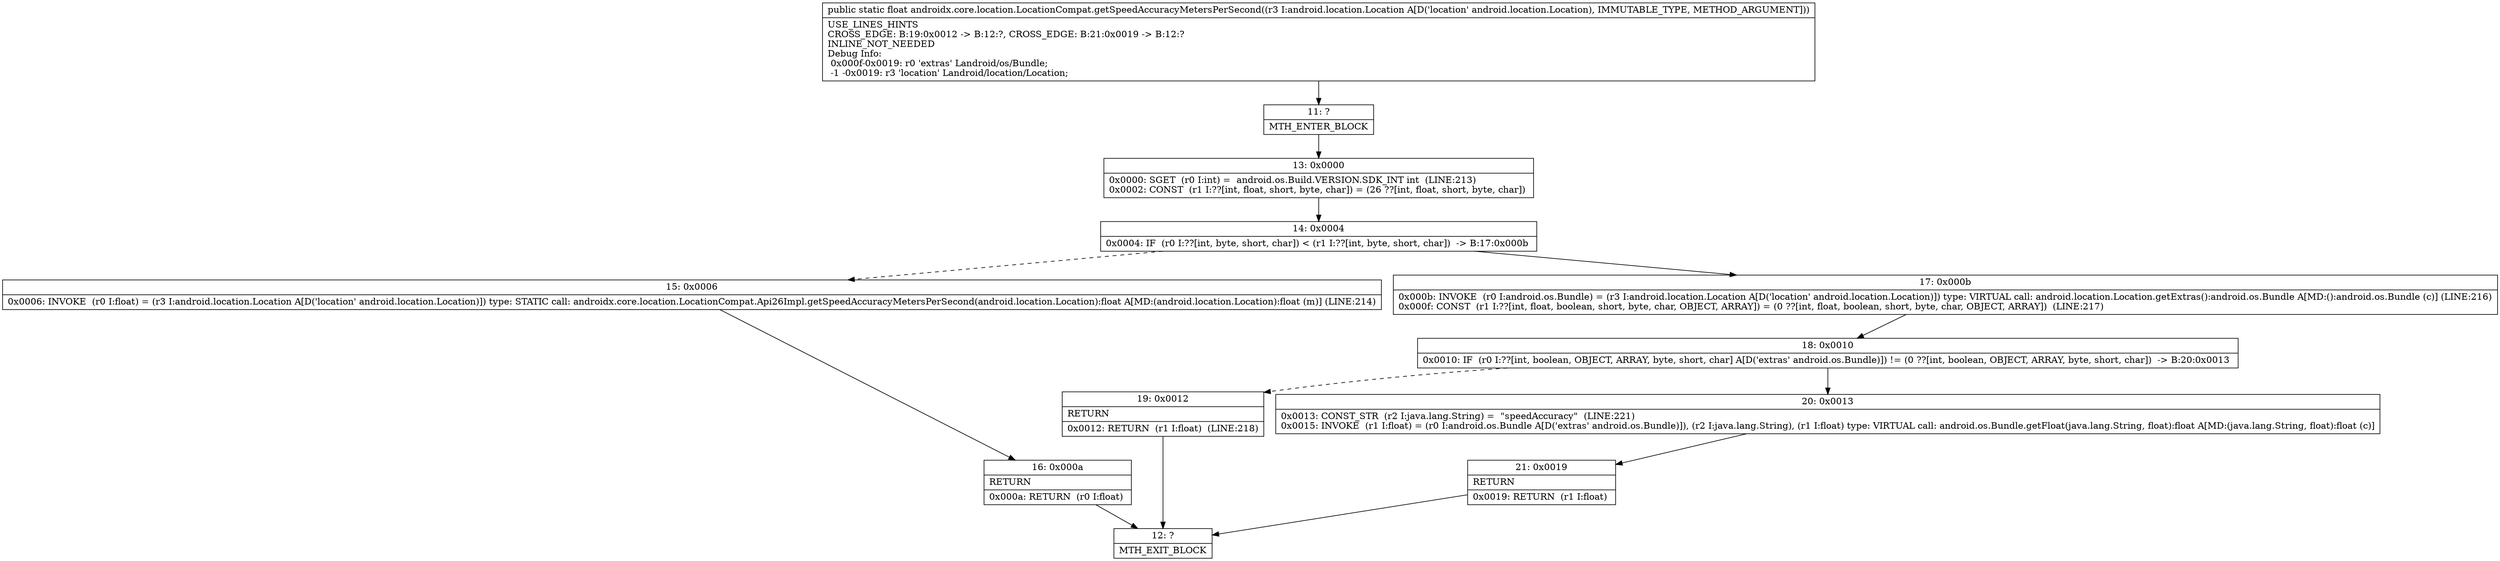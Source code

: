 digraph "CFG forandroidx.core.location.LocationCompat.getSpeedAccuracyMetersPerSecond(Landroid\/location\/Location;)F" {
Node_11 [shape=record,label="{11\:\ ?|MTH_ENTER_BLOCK\l}"];
Node_13 [shape=record,label="{13\:\ 0x0000|0x0000: SGET  (r0 I:int) =  android.os.Build.VERSION.SDK_INT int  (LINE:213)\l0x0002: CONST  (r1 I:??[int, float, short, byte, char]) = (26 ??[int, float, short, byte, char]) \l}"];
Node_14 [shape=record,label="{14\:\ 0x0004|0x0004: IF  (r0 I:??[int, byte, short, char]) \< (r1 I:??[int, byte, short, char])  \-\> B:17:0x000b \l}"];
Node_15 [shape=record,label="{15\:\ 0x0006|0x0006: INVOKE  (r0 I:float) = (r3 I:android.location.Location A[D('location' android.location.Location)]) type: STATIC call: androidx.core.location.LocationCompat.Api26Impl.getSpeedAccuracyMetersPerSecond(android.location.Location):float A[MD:(android.location.Location):float (m)] (LINE:214)\l}"];
Node_16 [shape=record,label="{16\:\ 0x000a|RETURN\l|0x000a: RETURN  (r0 I:float) \l}"];
Node_12 [shape=record,label="{12\:\ ?|MTH_EXIT_BLOCK\l}"];
Node_17 [shape=record,label="{17\:\ 0x000b|0x000b: INVOKE  (r0 I:android.os.Bundle) = (r3 I:android.location.Location A[D('location' android.location.Location)]) type: VIRTUAL call: android.location.Location.getExtras():android.os.Bundle A[MD:():android.os.Bundle (c)] (LINE:216)\l0x000f: CONST  (r1 I:??[int, float, boolean, short, byte, char, OBJECT, ARRAY]) = (0 ??[int, float, boolean, short, byte, char, OBJECT, ARRAY])  (LINE:217)\l}"];
Node_18 [shape=record,label="{18\:\ 0x0010|0x0010: IF  (r0 I:??[int, boolean, OBJECT, ARRAY, byte, short, char] A[D('extras' android.os.Bundle)]) != (0 ??[int, boolean, OBJECT, ARRAY, byte, short, char])  \-\> B:20:0x0013 \l}"];
Node_19 [shape=record,label="{19\:\ 0x0012|RETURN\l|0x0012: RETURN  (r1 I:float)  (LINE:218)\l}"];
Node_20 [shape=record,label="{20\:\ 0x0013|0x0013: CONST_STR  (r2 I:java.lang.String) =  \"speedAccuracy\"  (LINE:221)\l0x0015: INVOKE  (r1 I:float) = (r0 I:android.os.Bundle A[D('extras' android.os.Bundle)]), (r2 I:java.lang.String), (r1 I:float) type: VIRTUAL call: android.os.Bundle.getFloat(java.lang.String, float):float A[MD:(java.lang.String, float):float (c)]\l}"];
Node_21 [shape=record,label="{21\:\ 0x0019|RETURN\l|0x0019: RETURN  (r1 I:float) \l}"];
MethodNode[shape=record,label="{public static float androidx.core.location.LocationCompat.getSpeedAccuracyMetersPerSecond((r3 I:android.location.Location A[D('location' android.location.Location), IMMUTABLE_TYPE, METHOD_ARGUMENT]))  | USE_LINES_HINTS\lCROSS_EDGE: B:19:0x0012 \-\> B:12:?, CROSS_EDGE: B:21:0x0019 \-\> B:12:?\lINLINE_NOT_NEEDED\lDebug Info:\l  0x000f\-0x0019: r0 'extras' Landroid\/os\/Bundle;\l  \-1 \-0x0019: r3 'location' Landroid\/location\/Location;\l}"];
MethodNode -> Node_11;Node_11 -> Node_13;
Node_13 -> Node_14;
Node_14 -> Node_15[style=dashed];
Node_14 -> Node_17;
Node_15 -> Node_16;
Node_16 -> Node_12;
Node_17 -> Node_18;
Node_18 -> Node_19[style=dashed];
Node_18 -> Node_20;
Node_19 -> Node_12;
Node_20 -> Node_21;
Node_21 -> Node_12;
}

